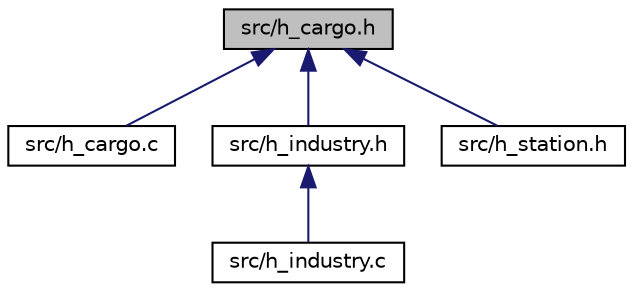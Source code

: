 digraph "src/h_cargo.h"
{
 // LATEX_PDF_SIZE
  edge [fontname="Helvetica",fontsize="10",labelfontname="Helvetica",labelfontsize="10"];
  node [fontname="Helvetica",fontsize="10",shape=record];
  Node1 [label="src/h_cargo.h",height=0.2,width=0.4,color="black", fillcolor="grey75", style="filled", fontcolor="black",tooltip="Cargo."];
  Node1 -> Node2 [dir="back",color="midnightblue",fontsize="10",style="solid",fontname="Helvetica"];
  Node2 [label="src/h_cargo.c",height=0.2,width=0.4,color="black", fillcolor="white", style="filled",URL="$h__cargo_8c.html",tooltip="Cargo type definitions."];
  Node1 -> Node3 [dir="back",color="midnightblue",fontsize="10",style="solid",fontname="Helvetica"];
  Node3 [label="src/h_industry.h",height=0.2,width=0.4,color="black", fillcolor="white", style="filled",URL="$h__industry_8h.html",tooltip="Industries."];
  Node3 -> Node4 [dir="back",color="midnightblue",fontsize="10",style="solid",fontname="Helvetica"];
  Node4 [label="src/h_industry.c",height=0.2,width=0.4,color="black", fillcolor="white", style="filled",URL="$h__industry_8c.html",tooltip="Industry logic."];
  Node1 -> Node5 [dir="back",color="midnightblue",fontsize="10",style="solid",fontname="Helvetica"];
  Node5 [label="src/h_station.h",height=0.2,width=0.4,color="black", fillcolor="white", style="filled",URL="$h__station_8h.html",tooltip="Stations."];
}
